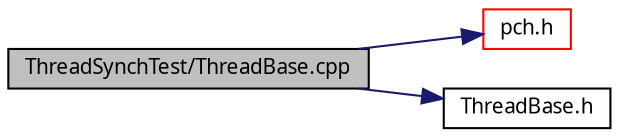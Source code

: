 digraph G
{
  edge [fontname="FreeSans.ttf",fontsize=10,labelfontname="FreeSans.ttf",labelfontsize=10];
  node [fontname="FreeSans.ttf",fontsize=10,shape=record];
  rankdir=LR;
  Node1 [label="ThreadSynchTest/ThreadBase.cpp",height=0.2,width=0.4,color="black", fillcolor="grey75", style="filled" fontcolor="black"];
  Node1 -> Node2 [color="midnightblue",fontsize=10,style="solid",fontname="FreeSans.ttf"];
  Node2 [label="pch.h",height=0.2,width=0.4,color="red", fillcolor="white", style="filled",URL="$pch_8h.html"];
  Node1 -> Node3 [color="midnightblue",fontsize=10,style="solid",fontname="FreeSans.ttf"];
  Node3 [label="ThreadBase.h",height=0.2,width=0.4,color="black", fillcolor="white", style="filled",URL="$_thread_base_8h.html"];
}
